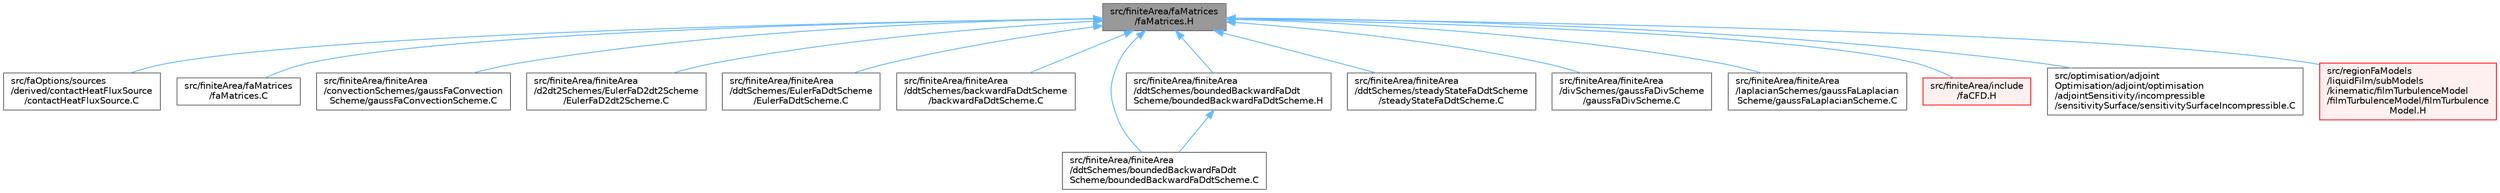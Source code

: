 digraph "src/finiteArea/faMatrices/faMatrices.H"
{
 // LATEX_PDF_SIZE
  bgcolor="transparent";
  edge [fontname=Helvetica,fontsize=10,labelfontname=Helvetica,labelfontsize=10];
  node [fontname=Helvetica,fontsize=10,shape=box,height=0.2,width=0.4];
  Node1 [id="Node000001",label="src/finiteArea/faMatrices\l/faMatrices.H",height=0.2,width=0.4,color="gray40", fillcolor="grey60", style="filled", fontcolor="black",tooltip=" "];
  Node1 -> Node2 [id="edge1_Node000001_Node000002",dir="back",color="steelblue1",style="solid",tooltip=" "];
  Node2 [id="Node000002",label="src/faOptions/sources\l/derived/contactHeatFluxSource\l/contactHeatFluxSource.C",height=0.2,width=0.4,color="grey40", fillcolor="white", style="filled",URL="$contactHeatFluxSource_8C.html",tooltip=" "];
  Node1 -> Node3 [id="edge2_Node000001_Node000003",dir="back",color="steelblue1",style="solid",tooltip=" "];
  Node3 [id="Node000003",label="src/finiteArea/faMatrices\l/faMatrices.C",height=0.2,width=0.4,color="grey40", fillcolor="white", style="filled",URL="$faMatrices_8C.html",tooltip="Finite-Volume matrix member static data members."];
  Node1 -> Node4 [id="edge3_Node000001_Node000004",dir="back",color="steelblue1",style="solid",tooltip=" "];
  Node4 [id="Node000004",label="src/finiteArea/finiteArea\l/convectionSchemes/gaussFaConvection\lScheme/gaussFaConvectionScheme.C",height=0.2,width=0.4,color="grey40", fillcolor="white", style="filled",URL="$gaussFaConvectionScheme_8C.html",tooltip=" "];
  Node1 -> Node5 [id="edge4_Node000001_Node000005",dir="back",color="steelblue1",style="solid",tooltip=" "];
  Node5 [id="Node000005",label="src/finiteArea/finiteArea\l/d2dt2Schemes/EulerFaD2dt2Scheme\l/EulerFaD2dt2Scheme.C",height=0.2,width=0.4,color="grey40", fillcolor="white", style="filled",URL="$EulerFaD2dt2Scheme_8C.html",tooltip=" "];
  Node1 -> Node6 [id="edge5_Node000001_Node000006",dir="back",color="steelblue1",style="solid",tooltip=" "];
  Node6 [id="Node000006",label="src/finiteArea/finiteArea\l/ddtSchemes/EulerFaDdtScheme\l/EulerFaDdtScheme.C",height=0.2,width=0.4,color="grey40", fillcolor="white", style="filled",URL="$EulerFaDdtScheme_8C.html",tooltip=" "];
  Node1 -> Node7 [id="edge6_Node000001_Node000007",dir="back",color="steelblue1",style="solid",tooltip=" "];
  Node7 [id="Node000007",label="src/finiteArea/finiteArea\l/ddtSchemes/backwardFaDdtScheme\l/backwardFaDdtScheme.C",height=0.2,width=0.4,color="grey40", fillcolor="white", style="filled",URL="$backwardFaDdtScheme_8C.html",tooltip=" "];
  Node1 -> Node8 [id="edge7_Node000001_Node000008",dir="back",color="steelblue1",style="solid",tooltip=" "];
  Node8 [id="Node000008",label="src/finiteArea/finiteArea\l/ddtSchemes/boundedBackwardFaDdt\lScheme/boundedBackwardFaDdtScheme.C",height=0.2,width=0.4,color="grey40", fillcolor="white", style="filled",URL="$boundedBackwardFaDdtScheme_8C.html",tooltip=" "];
  Node1 -> Node9 [id="edge8_Node000001_Node000009",dir="back",color="steelblue1",style="solid",tooltip=" "];
  Node9 [id="Node000009",label="src/finiteArea/finiteArea\l/ddtSchemes/boundedBackwardFaDdt\lScheme/boundedBackwardFaDdtScheme.H",height=0.2,width=0.4,color="grey40", fillcolor="white", style="filled",URL="$boundedBackwardFaDdtScheme_8H.html",tooltip=" "];
  Node9 -> Node8 [id="edge9_Node000009_Node000008",dir="back",color="steelblue1",style="solid",tooltip=" "];
  Node1 -> Node10 [id="edge10_Node000001_Node000010",dir="back",color="steelblue1",style="solid",tooltip=" "];
  Node10 [id="Node000010",label="src/finiteArea/finiteArea\l/ddtSchemes/steadyStateFaDdtScheme\l/steadyStateFaDdtScheme.C",height=0.2,width=0.4,color="grey40", fillcolor="white", style="filled",URL="$steadyStateFaDdtScheme_8C.html",tooltip=" "];
  Node1 -> Node11 [id="edge11_Node000001_Node000011",dir="back",color="steelblue1",style="solid",tooltip=" "];
  Node11 [id="Node000011",label="src/finiteArea/finiteArea\l/divSchemes/gaussFaDivScheme\l/gaussFaDivScheme.C",height=0.2,width=0.4,color="grey40", fillcolor="white", style="filled",URL="$gaussFaDivScheme_8C.html",tooltip=" "];
  Node1 -> Node12 [id="edge12_Node000001_Node000012",dir="back",color="steelblue1",style="solid",tooltip=" "];
  Node12 [id="Node000012",label="src/finiteArea/finiteArea\l/laplacianSchemes/gaussFaLaplacian\lScheme/gaussFaLaplacianScheme.C",height=0.2,width=0.4,color="grey40", fillcolor="white", style="filled",URL="$gaussFaLaplacianScheme_8C.html",tooltip=" "];
  Node1 -> Node13 [id="edge13_Node000001_Node000013",dir="back",color="steelblue1",style="solid",tooltip=" "];
  Node13 [id="Node000013",label="src/finiteArea/include\l/faCFD.H",height=0.2,width=0.4,color="red", fillcolor="#FFF0F0", style="filled",URL="$faCFD_8H.html",tooltip=" "];
  Node1 -> Node48 [id="edge14_Node000001_Node000048",dir="back",color="steelblue1",style="solid",tooltip=" "];
  Node48 [id="Node000048",label="src/optimisation/adjoint\lOptimisation/adjoint/optimisation\l/adjointSensitivity/incompressible\l/sensitivitySurface/sensitivitySurfaceIncompressible.C",height=0.2,width=0.4,color="grey40", fillcolor="white", style="filled",URL="$sensitivitySurfaceIncompressible_8C.html",tooltip=" "];
  Node1 -> Node36 [id="edge15_Node000001_Node000036",dir="back",color="steelblue1",style="solid",tooltip=" "];
  Node36 [id="Node000036",label="src/regionFaModels\l/liquidFilm/subModels\l/kinematic/filmTurbulenceModel\l/filmTurbulenceModel/filmTurbulence\lModel.H",height=0.2,width=0.4,color="red", fillcolor="#FFF0F0", style="filled",URL="$regionFaModels_2liquidFilm_2subModels_2kinematic_2filmTurbulenceModel_2filmTurbulenceModel_2filmTurbulenceModel_8H.html",tooltip=" "];
}
